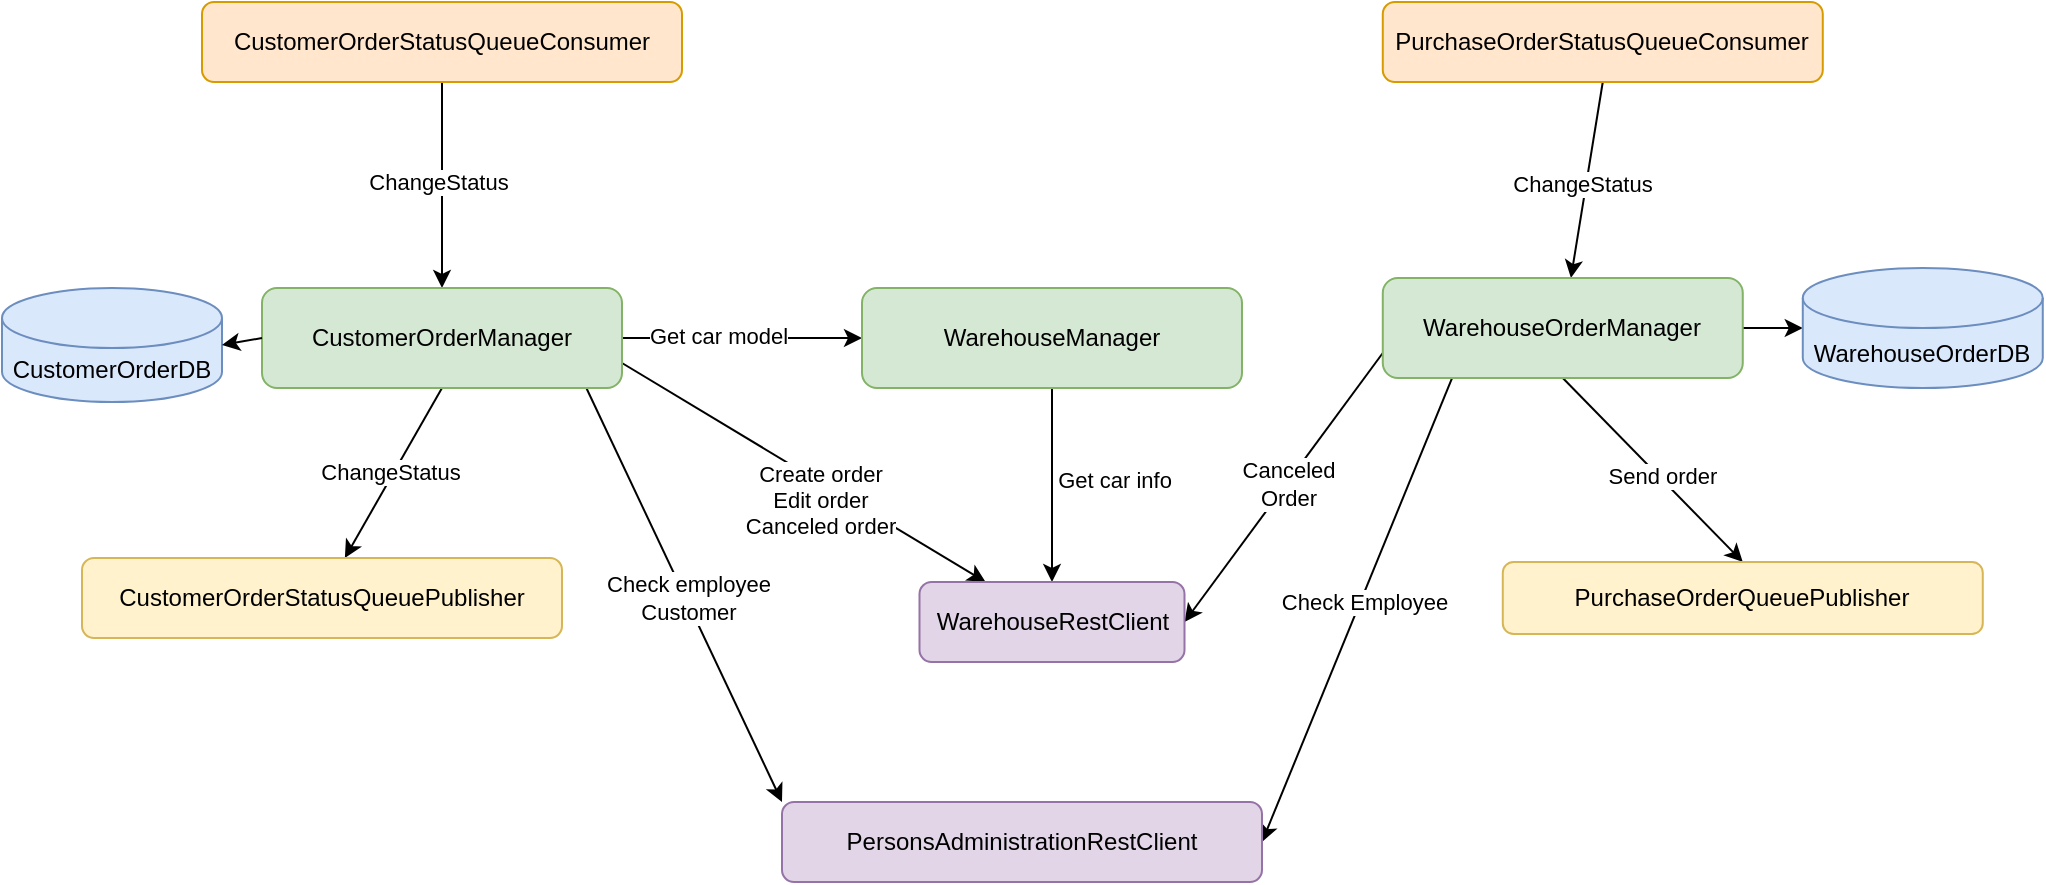 <mxfile version="24.1.0" type="device">
  <diagram name="Сторінка-1" id="uAzbx7v3SxuRT0PB5ymo">
    <mxGraphModel dx="1247" dy="727" grid="1" gridSize="10" guides="1" tooltips="1" connect="1" arrows="1" fold="1" page="1" pageScale="1" pageWidth="1169" pageHeight="827" math="0" shadow="0">
      <root>
        <mxCell id="0" />
        <mxCell id="1" parent="0" />
        <mxCell id="dciaLe43gHEG5DpMubLM-15" style="rounded=0;orthogonalLoop=1;jettySize=auto;html=1;exitX=0.5;exitY=1;exitDx=0;exitDy=0;" edge="1" parent="1" source="v8V6bMzTX9_s6N6v0sCQ-1" target="dciaLe43gHEG5DpMubLM-3">
          <mxGeometry relative="1" as="geometry" />
        </mxCell>
        <mxCell id="dciaLe43gHEG5DpMubLM-16" value="ChangeStatus" style="edgeLabel;html=1;align=center;verticalAlign=middle;resizable=0;points=[];" vertex="1" connectable="0" parent="dciaLe43gHEG5DpMubLM-15">
          <mxGeometry x="0.037" y="-2" relative="1" as="geometry">
            <mxPoint as="offset" />
          </mxGeometry>
        </mxCell>
        <mxCell id="v8V6bMzTX9_s6N6v0sCQ-1" value="PurchaseOrderStatusQueueConsumer" style="rounded=1;whiteSpace=wrap;html=1;fillColor=#ffe6cc;strokeColor=#d79b00;" parent="1" vertex="1">
          <mxGeometry x="790.39" y="200" width="220" height="40" as="geometry" />
        </mxCell>
        <mxCell id="dciaLe43gHEG5DpMubLM-33" style="rounded=0;orthogonalLoop=1;jettySize=auto;html=1;exitX=0.5;exitY=1;exitDx=0;exitDy=0;" edge="1" parent="1" source="v8V6bMzTX9_s6N6v0sCQ-7" target="dciaLe43gHEG5DpMubLM-1">
          <mxGeometry relative="1" as="geometry" />
        </mxCell>
        <mxCell id="dciaLe43gHEG5DpMubLM-34" value="ChangeStatus" style="edgeLabel;html=1;align=center;verticalAlign=middle;resizable=0;points=[];" vertex="1" connectable="0" parent="dciaLe43gHEG5DpMubLM-33">
          <mxGeometry x="-0.013" y="-2" relative="1" as="geometry">
            <mxPoint y="-1" as="offset" />
          </mxGeometry>
        </mxCell>
        <mxCell id="v8V6bMzTX9_s6N6v0sCQ-7" value="CustomerOrderStatusQueueConsumer" style="rounded=1;whiteSpace=wrap;html=1;fillColor=#ffe6cc;strokeColor=#d79b00;" parent="1" vertex="1">
          <mxGeometry x="200" y="200" width="240" height="40" as="geometry" />
        </mxCell>
        <mxCell id="dciaLe43gHEG5DpMubLM-27" style="rounded=0;orthogonalLoop=1;jettySize=auto;html=1;exitX=1;exitY=0.75;exitDx=0;exitDy=0;" edge="1" parent="1" source="dciaLe43gHEG5DpMubLM-1" target="dciaLe43gHEG5DpMubLM-13">
          <mxGeometry relative="1" as="geometry" />
        </mxCell>
        <mxCell id="dciaLe43gHEG5DpMubLM-28" value="Create order&lt;div&gt;Edit order&lt;br&gt;&lt;div&gt;Canceled order&lt;/div&gt;&lt;/div&gt;" style="edgeLabel;html=1;align=center;verticalAlign=middle;resizable=0;points=[];" vertex="1" connectable="0" parent="dciaLe43gHEG5DpMubLM-27">
          <mxGeometry x="0.218" y="-2" relative="1" as="geometry">
            <mxPoint x="-11" as="offset" />
          </mxGeometry>
        </mxCell>
        <mxCell id="dciaLe43gHEG5DpMubLM-29" style="rounded=0;orthogonalLoop=1;jettySize=auto;html=1;exitX=0.901;exitY=1;exitDx=0;exitDy=0;entryX=0;entryY=0;entryDx=0;entryDy=0;exitPerimeter=0;" edge="1" parent="1" source="dciaLe43gHEG5DpMubLM-1" target="dciaLe43gHEG5DpMubLM-12">
          <mxGeometry relative="1" as="geometry" />
        </mxCell>
        <mxCell id="dciaLe43gHEG5DpMubLM-30" value="Check employee&lt;br&gt;Customer" style="edgeLabel;html=1;align=center;verticalAlign=middle;resizable=0;points=[];" vertex="1" connectable="0" parent="dciaLe43gHEG5DpMubLM-29">
          <mxGeometry x="0.014" y="1" relative="1" as="geometry">
            <mxPoint as="offset" />
          </mxGeometry>
        </mxCell>
        <mxCell id="dciaLe43gHEG5DpMubLM-31" style="rounded=0;orthogonalLoop=1;jettySize=auto;html=1;exitX=1;exitY=0.5;exitDx=0;exitDy=0;entryX=0;entryY=0.5;entryDx=0;entryDy=0;" edge="1" parent="1" source="dciaLe43gHEG5DpMubLM-1" target="dciaLe43gHEG5DpMubLM-2">
          <mxGeometry relative="1" as="geometry" />
        </mxCell>
        <mxCell id="dciaLe43gHEG5DpMubLM-32" value="Get car model" style="edgeLabel;html=1;align=center;verticalAlign=middle;resizable=0;points=[];" vertex="1" connectable="0" parent="dciaLe43gHEG5DpMubLM-31">
          <mxGeometry x="-0.208" y="1" relative="1" as="geometry">
            <mxPoint as="offset" />
          </mxGeometry>
        </mxCell>
        <mxCell id="dciaLe43gHEG5DpMubLM-35" style="rounded=0;orthogonalLoop=1;jettySize=auto;html=1;exitX=0.5;exitY=1;exitDx=0;exitDy=0;" edge="1" parent="1" source="dciaLe43gHEG5DpMubLM-1" target="dciaLe43gHEG5DpMubLM-9">
          <mxGeometry relative="1" as="geometry" />
        </mxCell>
        <mxCell id="dciaLe43gHEG5DpMubLM-36" value="ChangeStatus" style="edgeLabel;html=1;align=center;verticalAlign=middle;resizable=0;points=[];" vertex="1" connectable="0" parent="dciaLe43gHEG5DpMubLM-35">
          <mxGeometry x="0.024" y="-3" relative="1" as="geometry">
            <mxPoint x="1" as="offset" />
          </mxGeometry>
        </mxCell>
        <mxCell id="dciaLe43gHEG5DpMubLM-1" value="CustomerOrderManager" style="rounded=1;whiteSpace=wrap;html=1;fillColor=#d5e8d4;strokeColor=#82b366;" vertex="1" parent="1">
          <mxGeometry x="230" y="343" width="180" height="50" as="geometry" />
        </mxCell>
        <mxCell id="dciaLe43gHEG5DpMubLM-25" style="edgeStyle=orthogonalEdgeStyle;rounded=0;orthogonalLoop=1;jettySize=auto;html=1;exitX=0.5;exitY=1;exitDx=0;exitDy=0;entryX=0.5;entryY=0;entryDx=0;entryDy=0;" edge="1" parent="1" source="dciaLe43gHEG5DpMubLM-2" target="dciaLe43gHEG5DpMubLM-13">
          <mxGeometry relative="1" as="geometry" />
        </mxCell>
        <mxCell id="dciaLe43gHEG5DpMubLM-26" value="Get car info" style="edgeLabel;html=1;align=center;verticalAlign=middle;resizable=0;points=[];" vertex="1" connectable="0" parent="dciaLe43gHEG5DpMubLM-25">
          <mxGeometry x="-0.061" y="1" relative="1" as="geometry">
            <mxPoint x="30" as="offset" />
          </mxGeometry>
        </mxCell>
        <mxCell id="dciaLe43gHEG5DpMubLM-2" value="WarehouseManager" style="rounded=1;whiteSpace=wrap;html=1;fillColor=#d5e8d4;strokeColor=#82b366;" vertex="1" parent="1">
          <mxGeometry x="530" y="343" width="190" height="50" as="geometry" />
        </mxCell>
        <mxCell id="dciaLe43gHEG5DpMubLM-14" style="rounded=0;orthogonalLoop=1;jettySize=auto;html=1;exitX=0.193;exitY=0.996;exitDx=0;exitDy=0;entryX=1;entryY=0.5;entryDx=0;entryDy=0;exitPerimeter=0;" edge="1" parent="1" source="dciaLe43gHEG5DpMubLM-3" target="dciaLe43gHEG5DpMubLM-12">
          <mxGeometry relative="1" as="geometry">
            <mxPoint x="750.31" y="600.56" as="targetPoint" />
          </mxGeometry>
        </mxCell>
        <mxCell id="dciaLe43gHEG5DpMubLM-19" value="Check Employee" style="edgeLabel;html=1;align=center;verticalAlign=middle;resizable=0;points=[];" vertex="1" connectable="0" parent="dciaLe43gHEG5DpMubLM-14">
          <mxGeometry x="-0.041" y="1" relative="1" as="geometry">
            <mxPoint as="offset" />
          </mxGeometry>
        </mxCell>
        <mxCell id="dciaLe43gHEG5DpMubLM-17" value="" style="edgeStyle=orthogonalEdgeStyle;rounded=0;orthogonalLoop=1;jettySize=auto;html=1;" edge="1" parent="1" source="dciaLe43gHEG5DpMubLM-3" target="dciaLe43gHEG5DpMubLM-7">
          <mxGeometry relative="1" as="geometry" />
        </mxCell>
        <mxCell id="dciaLe43gHEG5DpMubLM-20" style="rounded=0;orthogonalLoop=1;jettySize=auto;html=1;exitX=0.5;exitY=1;exitDx=0;exitDy=0;entryX=0.5;entryY=0;entryDx=0;entryDy=0;" edge="1" parent="1" source="dciaLe43gHEG5DpMubLM-3" target="dciaLe43gHEG5DpMubLM-10">
          <mxGeometry relative="1" as="geometry" />
        </mxCell>
        <mxCell id="dciaLe43gHEG5DpMubLM-21" value="Send order" style="edgeLabel;html=1;align=center;verticalAlign=middle;resizable=0;points=[];" vertex="1" connectable="0" parent="dciaLe43gHEG5DpMubLM-20">
          <mxGeometry x="0.081" y="1" relative="1" as="geometry">
            <mxPoint as="offset" />
          </mxGeometry>
        </mxCell>
        <mxCell id="dciaLe43gHEG5DpMubLM-22" style="rounded=0;orthogonalLoop=1;jettySize=auto;html=1;exitX=0;exitY=0.75;exitDx=0;exitDy=0;entryX=1;entryY=0.5;entryDx=0;entryDy=0;" edge="1" parent="1" source="dciaLe43gHEG5DpMubLM-3" target="dciaLe43gHEG5DpMubLM-13">
          <mxGeometry relative="1" as="geometry">
            <mxPoint x="712.89" y="500" as="targetPoint" />
          </mxGeometry>
        </mxCell>
        <mxCell id="dciaLe43gHEG5DpMubLM-23" value="Canceled&lt;div&gt;Order&lt;/div&gt;" style="edgeLabel;html=1;align=center;verticalAlign=middle;resizable=0;points=[];" vertex="1" connectable="0" parent="dciaLe43gHEG5DpMubLM-22">
          <mxGeometry x="-0.033" relative="1" as="geometry">
            <mxPoint as="offset" />
          </mxGeometry>
        </mxCell>
        <mxCell id="dciaLe43gHEG5DpMubLM-3" value="WarehouseOrderManager" style="rounded=1;whiteSpace=wrap;html=1;fillColor=#d5e8d4;strokeColor=#82b366;" vertex="1" parent="1">
          <mxGeometry x="790.39" y="338" width="180" height="50" as="geometry" />
        </mxCell>
        <mxCell id="dciaLe43gHEG5DpMubLM-5" value="CustomerOrderDB" style="shape=cylinder3;whiteSpace=wrap;html=1;boundedLbl=1;backgroundOutline=1;size=15;fillColor=#dae8fc;strokeColor=#6c8ebf;" vertex="1" parent="1">
          <mxGeometry x="100" y="343" width="110" height="57" as="geometry" />
        </mxCell>
        <mxCell id="dciaLe43gHEG5DpMubLM-7" value="WarehouseOrderDB" style="shape=cylinder3;whiteSpace=wrap;html=1;boundedLbl=1;backgroundOutline=1;size=15;fillColor=#dae8fc;strokeColor=#6c8ebf;" vertex="1" parent="1">
          <mxGeometry x="1000.39" y="333" width="120" height="60" as="geometry" />
        </mxCell>
        <mxCell id="dciaLe43gHEG5DpMubLM-9" value="CustomerOrderStatusQueuePublisher" style="rounded=1;whiteSpace=wrap;html=1;fillColor=#fff2cc;strokeColor=#d6b656;" vertex="1" parent="1">
          <mxGeometry x="140" y="478" width="240" height="40" as="geometry" />
        </mxCell>
        <mxCell id="dciaLe43gHEG5DpMubLM-10" value="PurchaseOrderQueuePublisher" style="rounded=1;whiteSpace=wrap;html=1;fillColor=#fff2cc;strokeColor=#d6b656;" vertex="1" parent="1">
          <mxGeometry x="850.39" y="480" width="240" height="36" as="geometry" />
        </mxCell>
        <mxCell id="dciaLe43gHEG5DpMubLM-12" value="PersonsAdministrationRestClient" style="rounded=1;whiteSpace=wrap;html=1;fillColor=#e1d5e7;strokeColor=#9673a6;" vertex="1" parent="1">
          <mxGeometry x="490" y="600" width="240" height="40" as="geometry" />
        </mxCell>
        <mxCell id="dciaLe43gHEG5DpMubLM-13" value="WarehouseRestClient" style="rounded=1;whiteSpace=wrap;html=1;fillColor=#e1d5e7;strokeColor=#9673a6;" vertex="1" parent="1">
          <mxGeometry x="558.75" y="490" width="132.5" height="40" as="geometry" />
        </mxCell>
        <mxCell id="dciaLe43gHEG5DpMubLM-18" style="rounded=0;orthogonalLoop=1;jettySize=auto;html=1;exitX=0;exitY=0.5;exitDx=0;exitDy=0;entryX=1;entryY=0.5;entryDx=0;entryDy=0;entryPerimeter=0;" edge="1" parent="1" source="dciaLe43gHEG5DpMubLM-1" target="dciaLe43gHEG5DpMubLM-5">
          <mxGeometry relative="1" as="geometry" />
        </mxCell>
      </root>
    </mxGraphModel>
  </diagram>
</mxfile>
